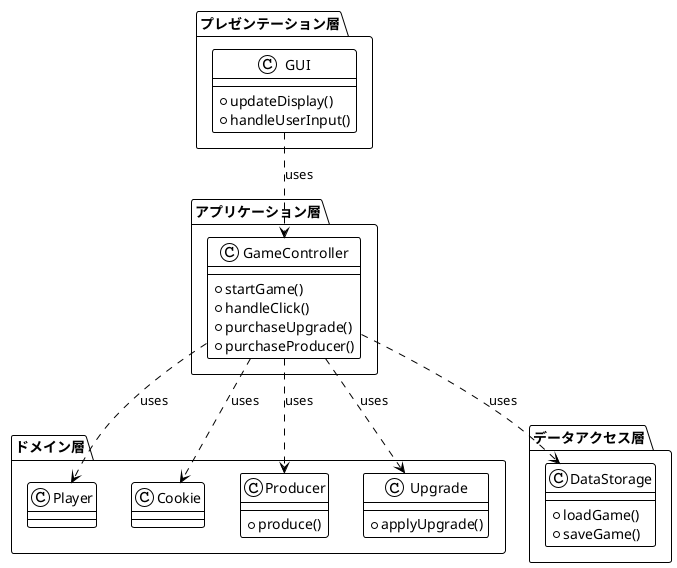@startuml
!theme plain

package "プレゼンテーション層" {
  class GUI {
    +updateDisplay()
    +handleUserInput()
  }
}

package "アプリケーション層" {
  class GameController {
    +startGame()
    +handleClick()
    +purchaseUpgrade()
    +purchaseProducer()
  }
}

package "ドメイン層" {
  class Player {
  }

  class Cookie {
  }

  class Producer {
    +produce()
  }

  class Upgrade {
    +applyUpgrade()
  }
}

package "データアクセス層" {
  class DataStorage {
    +loadGame()
    +saveGame()
  }
}

GUI ..> GameController : uses
GameController ..> Player : uses
GameController ..> Cookie : uses
GameController ..> Producer : uses
GameController ..> Upgrade : uses
GameController ..> DataStorage : uses


@enduml
